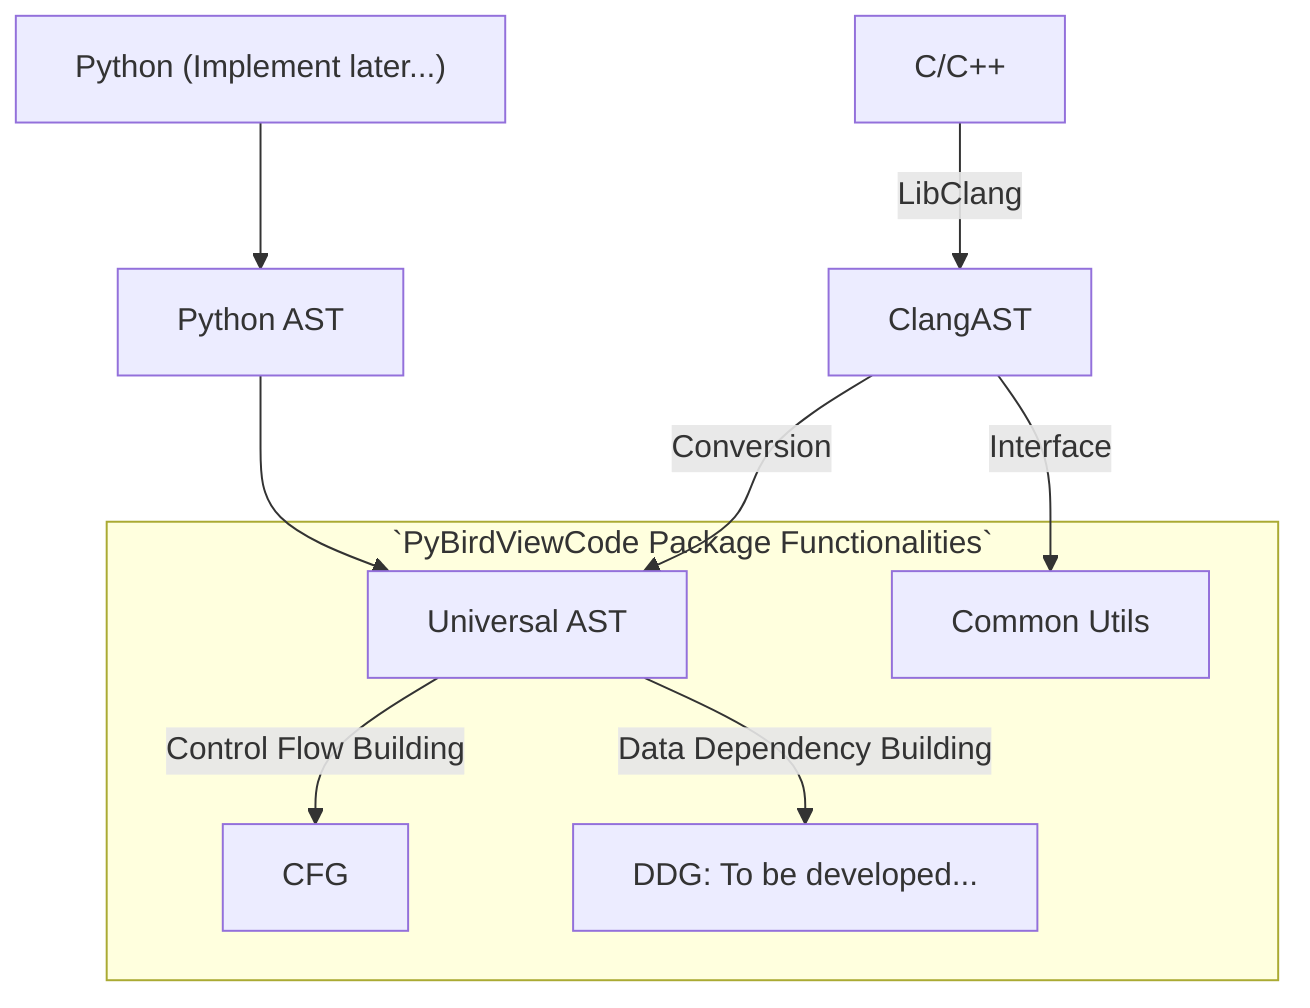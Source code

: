 graph TD
    C/C++ -->|LibClang| ClangAST
    Python["Python (Implement later...)"] --> PythonAST[Python AST] --> UAST
    
    ClangAST -->|Conversion| UAST

    subgraph `PyBirdViewCode Package Functionalities`

        UAST[Universal AST]
        CommonUtils["Common Utils"]
        
        UAST -->|Control Flow Building| CFG
        UAST -->|Data Dependency Building| DDG["DDG: To be developed..."]
    
    end

    ClangAST --> |Interface| CommonUtils